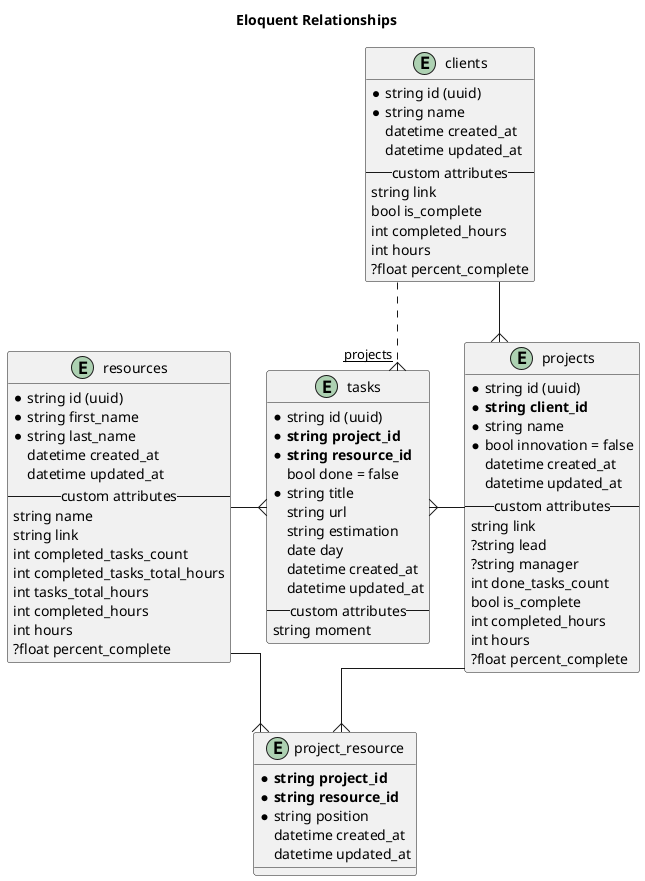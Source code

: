 @startuml
skinparam linetype ortho

title Eloquent Relationships

entity clients {
	* string id (uuid)
	* string name
	datetime created_at
	datetime updated_at
	--custom attributes--
	string link
	bool is_complete
	int completed_hours
	int hours
	?float percent_complete
}
entity projects {
	* string id (uuid)
	* **string client_id**
	* string name
	* bool innovation = false
	datetime created_at
	datetime updated_at
	--custom attributes--
	string link
	?string lead
	?string manager
	int done_tasks_count
	bool is_complete
	int completed_hours
	int hours
	?float percent_complete
}
entity project_resource {
	* **string project_id**
	* **string resource_id**
	* string position
	datetime created_at
	datetime updated_at
}
entity tasks {
	* string id (uuid)
	* **string project_id**
	* **string resource_id**
	bool done = false
	* string title
	string url
	string estimation
	date day
	datetime created_at
	datetime updated_at
	--custom attributes--
	string moment
}
entity resources {
	* string id (uuid)
	* string first_name
	* string last_name
	datetime created_at
	datetime updated_at
	--custom attributes--
	string name
	string link
	int completed_tasks_count
	int completed_tasks_total_hours
	int tasks_total_hours
	int completed_hours
	int hours
	?float percent_complete
}

clients --{ projects
projects -left-{ tasks
projects --{ project_resource
resources --{ project_resource
resources -right-{ tasks
clients ..{ "__projects__  " tasks
@enduml
